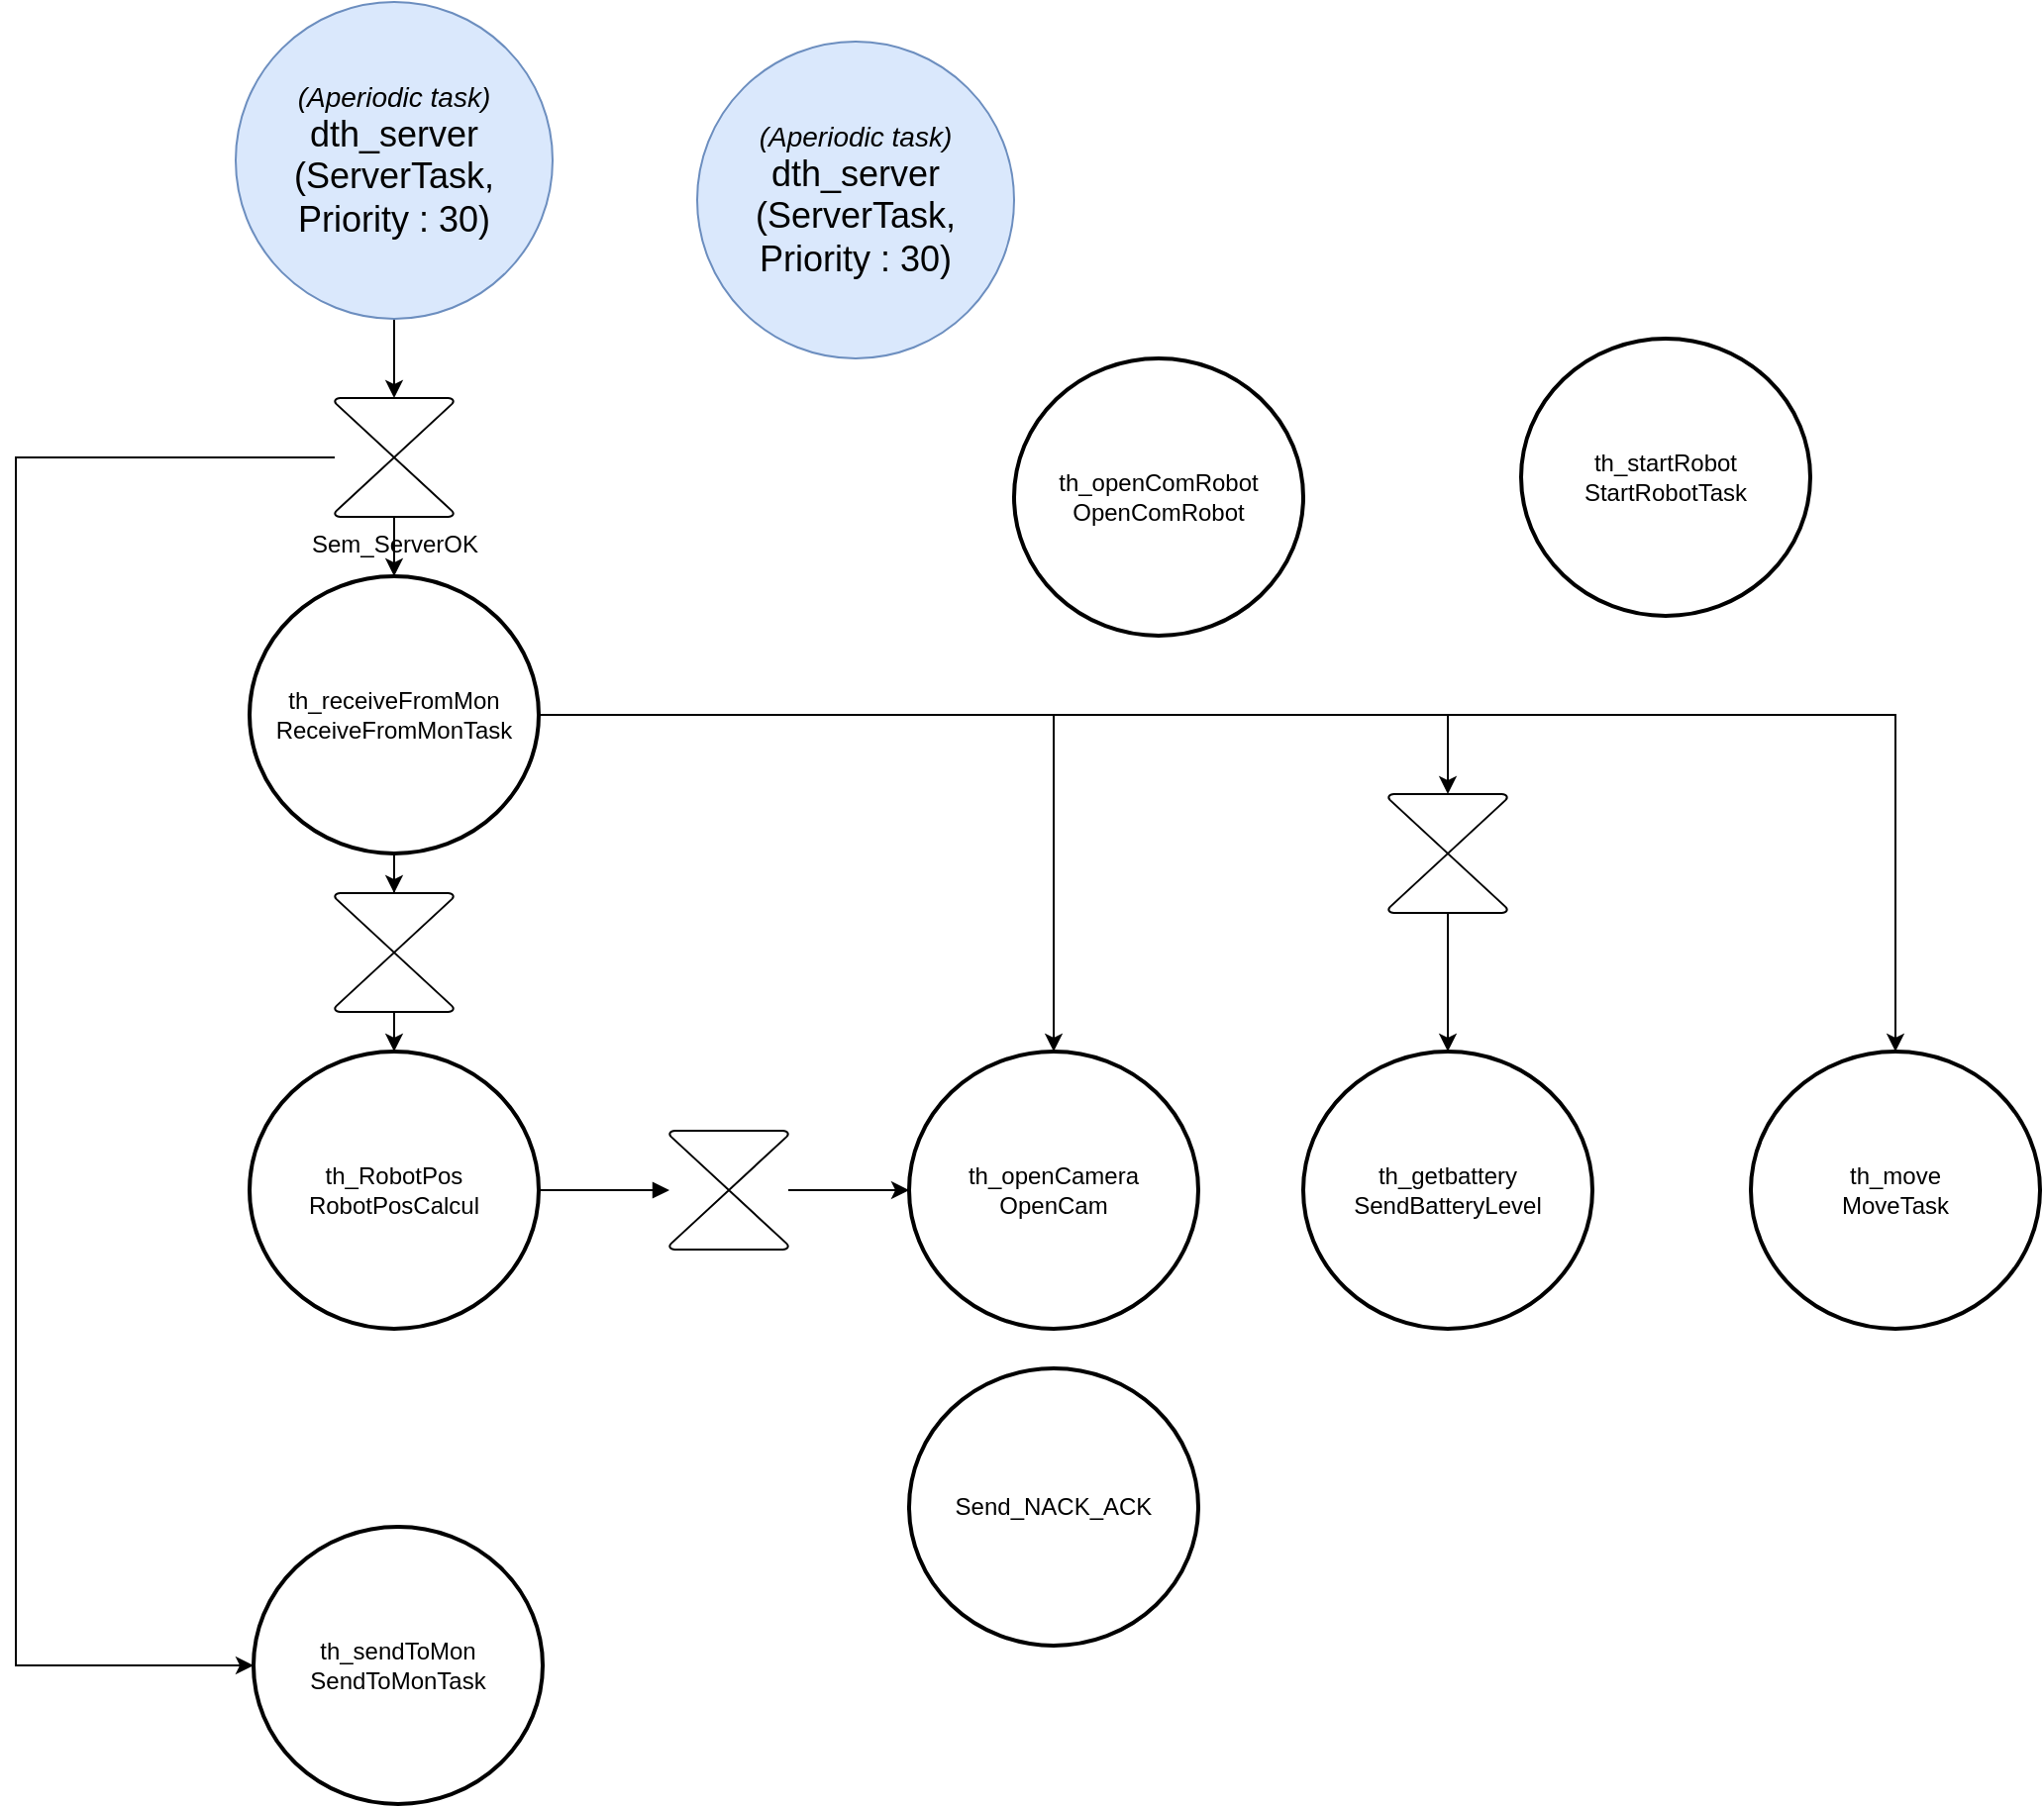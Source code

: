 <mxfile version="26.2.9">
  <diagram name="Page-1" id="iRX-Zw3rXRFVKdlmw2_z">
    <mxGraphModel dx="1190" dy="1772" grid="1" gridSize="10" guides="1" tooltips="1" connect="1" arrows="1" fold="1" page="1" pageScale="1" pageWidth="827" pageHeight="1169" math="0" shadow="0">
      <root>
        <mxCell id="0" />
        <mxCell id="1" parent="0" />
        <mxCell id="-x2ui8f0OP5rvinT5ZCn-2" value="&lt;div&gt;&lt;div&gt;th_sendToMon&lt;/div&gt;&lt;/div&gt;&lt;div&gt;SendToMonTask&lt;/div&gt;" style="strokeWidth=2;html=1;shape=mxgraph.flowchart.start_2;whiteSpace=wrap;" vertex="1" parent="1">
          <mxGeometry x="350" y="580" width="146" height="140" as="geometry" />
        </mxCell>
        <mxCell id="-x2ui8f0OP5rvinT5ZCn-36" style="edgeStyle=orthogonalEdgeStyle;rounded=0;orthogonalLoop=1;jettySize=auto;html=1;" edge="1" parent="1" source="-x2ui8f0OP5rvinT5ZCn-3" target="-x2ui8f0OP5rvinT5ZCn-14">
          <mxGeometry relative="1" as="geometry" />
        </mxCell>
        <mxCell id="-x2ui8f0OP5rvinT5ZCn-3" value="th_receiveFromMon&lt;br&gt;&lt;div&gt;ReceiveFromMonTask&lt;/div&gt;" style="strokeWidth=2;html=1;shape=mxgraph.flowchart.start_2;whiteSpace=wrap;" vertex="1" parent="1">
          <mxGeometry x="348" y="100" width="146" height="140" as="geometry" />
        </mxCell>
        <mxCell id="-x2ui8f0OP5rvinT5ZCn-5" value="th_openComRobot&lt;br&gt;&lt;div&gt;OpenComRobot&lt;/div&gt;" style="strokeWidth=2;html=1;shape=mxgraph.flowchart.start_2;whiteSpace=wrap;" vertex="1" parent="1">
          <mxGeometry x="734" y="-10" width="146" height="140" as="geometry" />
        </mxCell>
        <mxCell id="-x2ui8f0OP5rvinT5ZCn-8" value="&lt;div&gt;th_startRobot&lt;br&gt;&lt;/div&gt;&lt;div&gt;StartRobotTask&lt;/div&gt;" style="strokeWidth=2;html=1;shape=mxgraph.flowchart.start_2;whiteSpace=wrap;" vertex="1" parent="1">
          <mxGeometry x="990" y="-20" width="146" height="140" as="geometry" />
        </mxCell>
        <mxCell id="-x2ui8f0OP5rvinT5ZCn-10" value="&lt;div&gt;th_move&lt;br&gt;&lt;/div&gt;&lt;div&gt;MoveTask&lt;/div&gt;" style="strokeWidth=2;html=1;shape=mxgraph.flowchart.start_2;whiteSpace=wrap;" vertex="1" parent="1">
          <mxGeometry x="1106" y="340" width="146" height="140" as="geometry" />
        </mxCell>
        <mxCell id="-x2ui8f0OP5rvinT5ZCn-12" value="th_getbattery&lt;br&gt;&lt;div&gt;SendBatteryLevel&lt;/div&gt;" style="strokeWidth=2;html=1;shape=mxgraph.flowchart.start_2;whiteSpace=wrap;" vertex="1" parent="1">
          <mxGeometry x="880" y="340" width="146" height="140" as="geometry" />
        </mxCell>
        <mxCell id="-x2ui8f0OP5rvinT5ZCn-14" value="th_openCamera&lt;br&gt;&lt;div&gt;OpenCam&lt;/div&gt;" style="strokeWidth=2;html=1;shape=mxgraph.flowchart.start_2;whiteSpace=wrap;" vertex="1" parent="1">
          <mxGeometry x="681" y="340" width="146" height="140" as="geometry" />
        </mxCell>
        <mxCell id="-x2ui8f0OP5rvinT5ZCn-16" value="th_RobotPos&lt;br&gt;&lt;div&gt;RobotPosCalcul&lt;/div&gt;" style="strokeWidth=2;html=1;shape=mxgraph.flowchart.start_2;whiteSpace=wrap;" vertex="1" parent="1">
          <mxGeometry x="348" y="340" width="146" height="140" as="geometry" />
        </mxCell>
        <mxCell id="-x2ui8f0OP5rvinT5ZCn-18" value="Send_NACK_ACK" style="strokeWidth=2;html=1;shape=mxgraph.flowchart.start_2;whiteSpace=wrap;" vertex="1" parent="1">
          <mxGeometry x="681" y="500" width="146" height="140" as="geometry" />
        </mxCell>
        <mxCell id="-x2ui8f0OP5rvinT5ZCn-35" value="" style="edgeStyle=orthogonalEdgeStyle;rounded=0;orthogonalLoop=1;jettySize=auto;html=1;startArrow=block;startFill=1;endArrow=none;" edge="1" parent="1" source="-x2ui8f0OP5rvinT5ZCn-24" target="-x2ui8f0OP5rvinT5ZCn-16">
          <mxGeometry relative="1" as="geometry" />
        </mxCell>
        <mxCell id="-x2ui8f0OP5rvinT5ZCn-24" value="" style="verticalLabelPosition=bottom;verticalAlign=top;html=1;shape=mxgraph.flowchart.collate;" vertex="1" parent="1">
          <mxGeometry x="560" y="380" width="60" height="60" as="geometry" />
        </mxCell>
        <mxCell id="-x2ui8f0OP5rvinT5ZCn-30" style="edgeStyle=orthogonalEdgeStyle;rounded=0;orthogonalLoop=1;jettySize=auto;html=1;" edge="1" parent="1" source="-x2ui8f0OP5rvinT5ZCn-24" target="-x2ui8f0OP5rvinT5ZCn-14">
          <mxGeometry relative="1" as="geometry" />
        </mxCell>
        <mxCell id="-x2ui8f0OP5rvinT5ZCn-37" style="edgeStyle=orthogonalEdgeStyle;rounded=0;orthogonalLoop=1;jettySize=auto;html=1;entryX=0.5;entryY=0;entryDx=0;entryDy=0;entryPerimeter=0;" edge="1" parent="1" source="-x2ui8f0OP5rvinT5ZCn-3" target="-x2ui8f0OP5rvinT5ZCn-10">
          <mxGeometry relative="1" as="geometry" />
        </mxCell>
        <mxCell id="-x2ui8f0OP5rvinT5ZCn-43" value="" style="edgeStyle=orthogonalEdgeStyle;rounded=0;orthogonalLoop=1;jettySize=auto;html=1;" edge="1" parent="1" source="-x2ui8f0OP5rvinT5ZCn-41" target="-x2ui8f0OP5rvinT5ZCn-3">
          <mxGeometry relative="1" as="geometry" />
        </mxCell>
        <mxCell id="-x2ui8f0OP5rvinT5ZCn-44" style="edgeStyle=orthogonalEdgeStyle;rounded=0;orthogonalLoop=1;jettySize=auto;html=1;entryX=0;entryY=0.5;entryDx=0;entryDy=0;entryPerimeter=0;" edge="1" parent="1" source="-x2ui8f0OP5rvinT5ZCn-41" target="-x2ui8f0OP5rvinT5ZCn-2">
          <mxGeometry relative="1" as="geometry">
            <mxPoint x="270" y="320" as="targetPoint" />
            <Array as="points">
              <mxPoint x="230" y="40" />
              <mxPoint x="230" y="650" />
            </Array>
          </mxGeometry>
        </mxCell>
        <mxCell id="-x2ui8f0OP5rvinT5ZCn-41" value="&lt;div&gt;Sem_ServerOK&lt;/div&gt;" style="verticalLabelPosition=bottom;verticalAlign=top;html=1;shape=mxgraph.flowchart.collate;rotation=0;" vertex="1" parent="1">
          <mxGeometry x="391" y="10" width="60" height="60" as="geometry" />
        </mxCell>
        <mxCell id="-x2ui8f0OP5rvinT5ZCn-45" style="edgeStyle=orthogonalEdgeStyle;rounded=0;orthogonalLoop=1;jettySize=auto;html=1;entryX=0.5;entryY=0;entryDx=0;entryDy=0;entryPerimeter=0;" edge="1" parent="1" source="-x2ui8f0OP5rvinT5ZCn-46" target="-x2ui8f0OP5rvinT5ZCn-12">
          <mxGeometry relative="1" as="geometry" />
        </mxCell>
        <mxCell id="-x2ui8f0OP5rvinT5ZCn-47" value="" style="edgeStyle=orthogonalEdgeStyle;rounded=0;orthogonalLoop=1;jettySize=auto;html=1;entryX=0.5;entryY=0;entryDx=0;entryDy=0;entryPerimeter=0;" edge="1" parent="1" source="-x2ui8f0OP5rvinT5ZCn-3" target="-x2ui8f0OP5rvinT5ZCn-46">
          <mxGeometry relative="1" as="geometry">
            <mxPoint x="494" y="170" as="sourcePoint" />
            <mxPoint x="953" y="320" as="targetPoint" />
          </mxGeometry>
        </mxCell>
        <mxCell id="-x2ui8f0OP5rvinT5ZCn-46" value="" style="verticalLabelPosition=bottom;verticalAlign=top;html=1;shape=mxgraph.flowchart.collate;" vertex="1" parent="1">
          <mxGeometry x="923" y="210" width="60" height="60" as="geometry" />
        </mxCell>
        <mxCell id="-x2ui8f0OP5rvinT5ZCn-49" value="" style="edgeStyle=orthogonalEdgeStyle;rounded=0;orthogonalLoop=1;jettySize=auto;html=1;entryX=0.5;entryY=0;entryDx=0;entryDy=0;entryPerimeter=0;" edge="1" parent="1" source="-x2ui8f0OP5rvinT5ZCn-3" target="-x2ui8f0OP5rvinT5ZCn-48">
          <mxGeometry relative="1" as="geometry">
            <mxPoint x="421" y="240" as="sourcePoint" />
            <mxPoint x="421" y="320" as="targetPoint" />
          </mxGeometry>
        </mxCell>
        <mxCell id="-x2ui8f0OP5rvinT5ZCn-50" value="" style="edgeStyle=orthogonalEdgeStyle;rounded=0;orthogonalLoop=1;jettySize=auto;html=1;" edge="1" parent="1" source="-x2ui8f0OP5rvinT5ZCn-48" target="-x2ui8f0OP5rvinT5ZCn-16">
          <mxGeometry relative="1" as="geometry" />
        </mxCell>
        <mxCell id="-x2ui8f0OP5rvinT5ZCn-48" value="" style="verticalLabelPosition=bottom;verticalAlign=top;html=1;shape=mxgraph.flowchart.collate;" vertex="1" parent="1">
          <mxGeometry x="391" y="260" width="60" height="60" as="geometry" />
        </mxCell>
        <mxCell id="-x2ui8f0OP5rvinT5ZCn-52" value="" style="edgeStyle=orthogonalEdgeStyle;rounded=0;orthogonalLoop=1;jettySize=auto;html=1;" edge="1" parent="1" source="-x2ui8f0OP5rvinT5ZCn-51" target="-x2ui8f0OP5rvinT5ZCn-41">
          <mxGeometry relative="1" as="geometry" />
        </mxCell>
        <mxCell id="-x2ui8f0OP5rvinT5ZCn-51" value="&lt;font&gt;&lt;i&gt;&lt;font style=&quot;font-size: 14px&quot;&gt;(Aperiodic task)&lt;br&gt;&lt;/font&gt;&lt;/i&gt;&lt;font style=&quot;font-size: 18px;&quot;&gt;d&lt;/font&gt;&lt;/font&gt;&lt;font style=&quot;font-size: 18px;&quot;&gt;th_server&lt;/font&gt;&lt;br&gt;&lt;font&gt;&lt;font size=&quot;4&quot;&gt;(ServerTask, Priority : 30)&lt;/font&gt;&lt;br&gt;&lt;/font&gt;" style="ellipse;whiteSpace=wrap;html=1;aspect=fixed;fillColor=#dae8fc;strokeColor=#6c8ebf;" vertex="1" parent="1">
          <mxGeometry x="341" y="-190" width="160" height="160" as="geometry" />
        </mxCell>
        <mxCell id="-x2ui8f0OP5rvinT5ZCn-53" value="&lt;font&gt;&lt;i&gt;&lt;font style=&quot;font-size: 14px&quot;&gt;(Aperiodic task)&lt;br&gt;&lt;/font&gt;&lt;/i&gt;&lt;font style=&quot;font-size: 18px;&quot;&gt;d&lt;/font&gt;&lt;/font&gt;&lt;font style=&quot;font-size: 18px;&quot;&gt;th_server&lt;/font&gt;&lt;br&gt;&lt;font&gt;&lt;font size=&quot;4&quot;&gt;(ServerTask, Priority : 30)&lt;/font&gt;&lt;br&gt;&lt;/font&gt;" style="ellipse;whiteSpace=wrap;html=1;aspect=fixed;fillColor=#dae8fc;strokeColor=#6c8ebf;" vertex="1" parent="1">
          <mxGeometry x="574" y="-170" width="160" height="160" as="geometry" />
        </mxCell>
      </root>
    </mxGraphModel>
  </diagram>
</mxfile>
